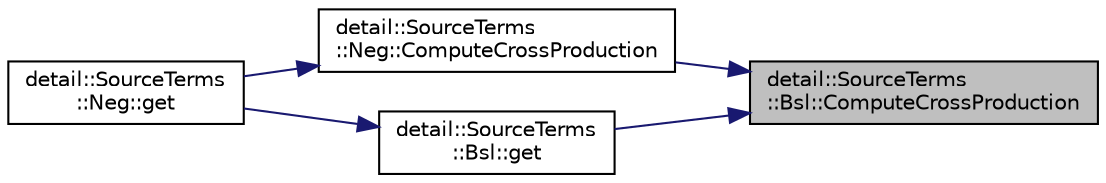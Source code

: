 digraph "detail::SourceTerms::Bsl::ComputeCrossProduction"
{
 // LATEX_PDF_SIZE
  edge [fontname="Helvetica",fontsize="10",labelfontname="Helvetica",labelfontsize="10"];
  node [fontname="Helvetica",fontsize="10",shape=record];
  rankdir="RL";
  Node1 [label="detail::SourceTerms\l::Bsl::ComputeCrossProduction",height=0.2,width=0.4,color="black", fillcolor="grey75", style="filled", fontcolor="black",tooltip=" "];
  Node1 -> Node2 [dir="back",color="midnightblue",fontsize="10",style="solid",fontname="Helvetica"];
  Node2 [label="detail::SourceTerms\l::Neg::ComputeCrossProduction",height=0.2,width=0.4,color="black", fillcolor="white", style="filled",URL="$structdetail_1_1SourceTerms_1_1Neg.html#ae73255519f64bae304b04d2c788ae6fc",tooltip=" "];
  Node2 -> Node3 [dir="back",color="midnightblue",fontsize="10",style="solid",fontname="Helvetica"];
  Node3 [label="detail::SourceTerms\l::Neg::get",height=0.2,width=0.4,color="black", fillcolor="white", style="filled",URL="$structdetail_1_1SourceTerms_1_1Neg.html#a3f680421347a04950e0859c9787a3d4a",tooltip=" "];
  Node1 -> Node4 [dir="back",color="midnightblue",fontsize="10",style="solid",fontname="Helvetica"];
  Node4 [label="detail::SourceTerms\l::Bsl::get",height=0.2,width=0.4,color="black", fillcolor="white", style="filled",URL="$structdetail_1_1SourceTerms_1_1Bsl.html#ae330fffd38d7ff2c46873a03ac63841a",tooltip=" "];
  Node4 -> Node3 [dir="back",color="midnightblue",fontsize="10",style="solid",fontname="Helvetica"];
}
